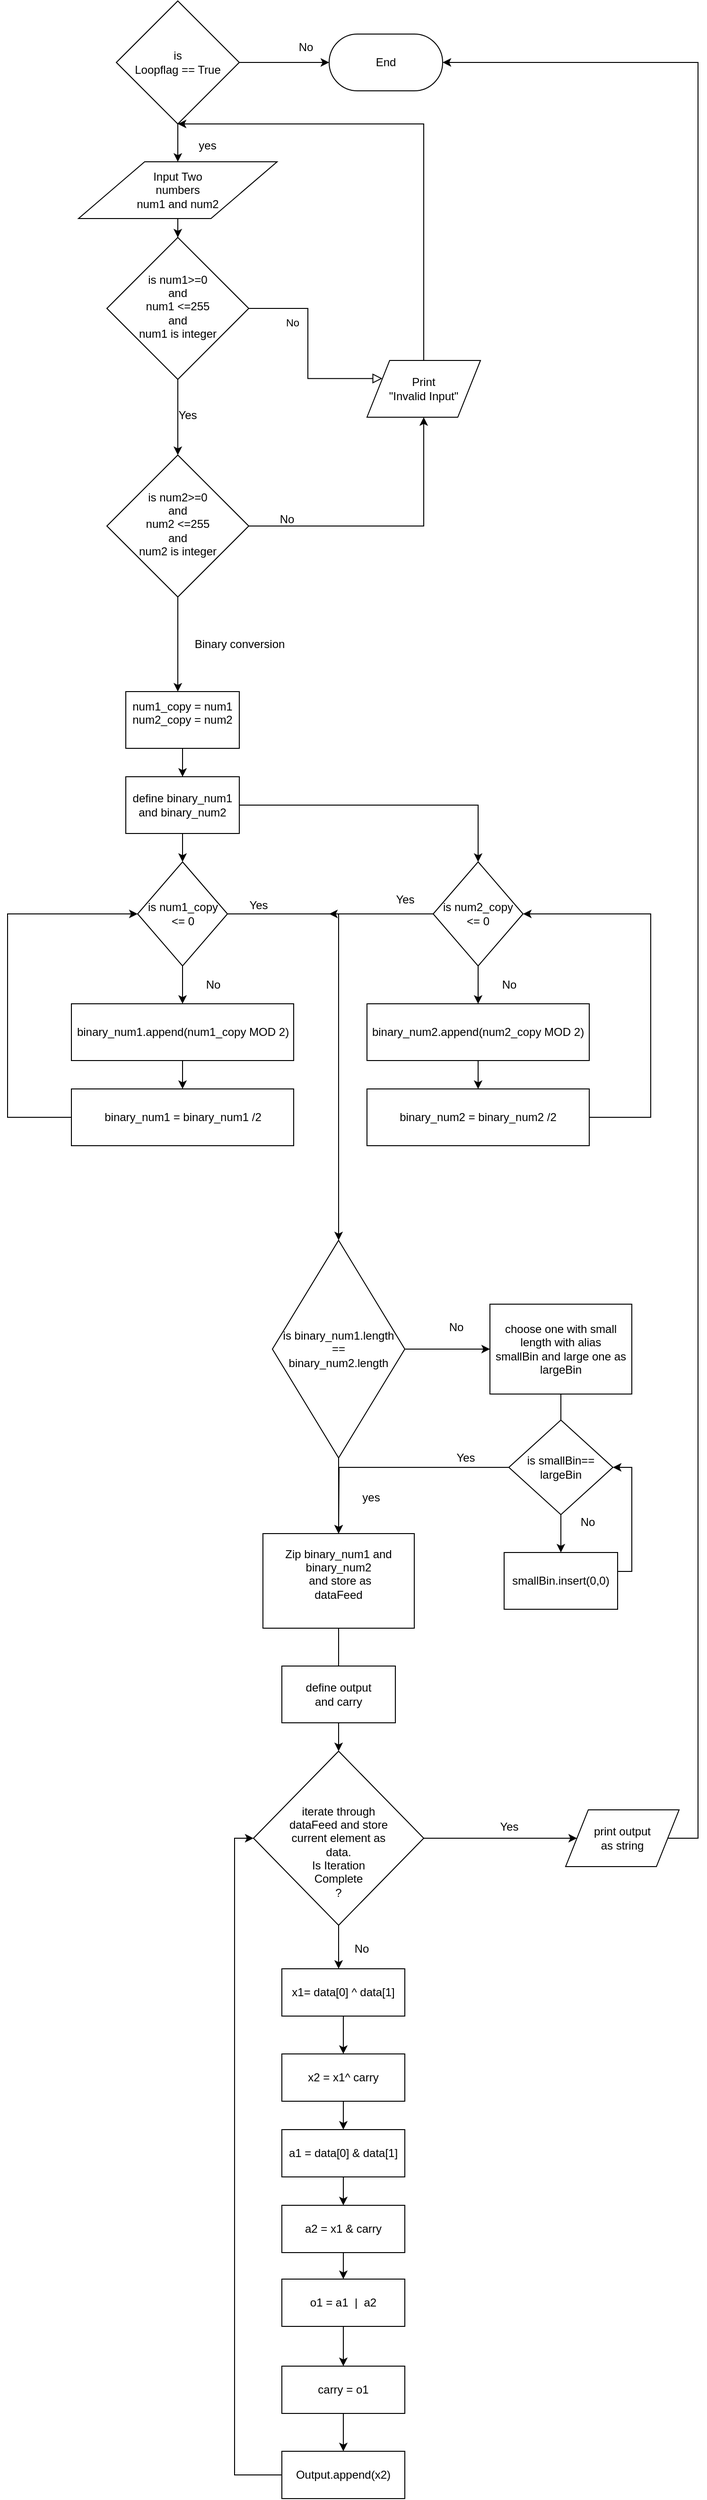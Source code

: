 <mxfile version="13.1.14" type="github"><diagram id="C5RBs43oDa-KdzZeNtuy" name="Page-1"><mxGraphModel dx="868" dy="1642" grid="1" gridSize="10" guides="1" tooltips="1" connect="1" arrows="1" fold="1" page="1" pageScale="1" pageWidth="827" pageHeight="1169" math="0" shadow="0"><root><mxCell id="WIyWlLk6GJQsqaUBKTNV-0"/><mxCell id="WIyWlLk6GJQsqaUBKTNV-1" parent="WIyWlLk6GJQsqaUBKTNV-0"/><mxCell id="WIyWlLk6GJQsqaUBKTNV-5" value="No" style="edgeStyle=orthogonalEdgeStyle;rounded=0;html=1;jettySize=auto;orthogonalLoop=1;fontSize=11;endArrow=block;endFill=0;endSize=8;strokeWidth=1;shadow=0;labelBackgroundColor=none;entryX=0;entryY=0.25;entryDx=0;entryDy=0;" parent="WIyWlLk6GJQsqaUBKTNV-1" source="WIyWlLk6GJQsqaUBKTNV-6" target="belufPj1SgOPesaV6QVh-40" edge="1"><mxGeometry x="-0.571" y="-15" relative="1" as="geometry"><mxPoint as="offset"/><mxPoint x="400" y="310" as="targetPoint"/></mxGeometry></mxCell><mxCell id="belufPj1SgOPesaV6QVh-33" value="" style="edgeStyle=orthogonalEdgeStyle;rounded=0;orthogonalLoop=1;jettySize=auto;html=1;" edge="1" parent="WIyWlLk6GJQsqaUBKTNV-1" source="WIyWlLk6GJQsqaUBKTNV-6" target="belufPj1SgOPesaV6QVh-32"><mxGeometry relative="1" as="geometry"/></mxCell><mxCell id="WIyWlLk6GJQsqaUBKTNV-6" value="&lt;div&gt;is num1&amp;gt;=0 &lt;br&gt;&lt;/div&gt;&lt;div&gt;and &lt;br&gt;&lt;/div&gt;&lt;div&gt;num1 &amp;lt;=255&lt;/div&gt;&lt;div&gt;and &lt;br&gt;&lt;/div&gt;&lt;div&gt;num1 is integer&lt;br&gt;&lt;/div&gt;" style="rhombus;whiteSpace=wrap;html=1;shadow=0;fontFamily=Helvetica;fontSize=12;align=center;strokeWidth=1;spacing=6;spacingTop=-4;" parent="WIyWlLk6GJQsqaUBKTNV-1" vertex="1"><mxGeometry x="145" y="130" width="150" height="150" as="geometry"/></mxCell><mxCell id="belufPj1SgOPesaV6QVh-34" style="edgeStyle=orthogonalEdgeStyle;rounded=0;orthogonalLoop=1;jettySize=auto;html=1;" edge="1" parent="WIyWlLk6GJQsqaUBKTNV-1" source="belufPj1SgOPesaV6QVh-32" target="belufPj1SgOPesaV6QVh-40"><mxGeometry relative="1" as="geometry"><mxPoint x="399.04" y="317.98" as="targetPoint"/></mxGeometry></mxCell><mxCell id="belufPj1SgOPesaV6QVh-42" style="edgeStyle=orthogonalEdgeStyle;rounded=0;orthogonalLoop=1;jettySize=auto;html=1;" edge="1" parent="WIyWlLk6GJQsqaUBKTNV-1" source="belufPj1SgOPesaV6QVh-32"><mxGeometry relative="1" as="geometry"><mxPoint x="220" y="610" as="targetPoint"/></mxGeometry></mxCell><mxCell id="belufPj1SgOPesaV6QVh-32" value="&lt;div&gt;is num2&amp;gt;=0 &lt;br&gt;&lt;/div&gt;&lt;div&gt;and &lt;br&gt;&lt;/div&gt;&lt;div&gt;num2 &amp;lt;=255&lt;/div&gt;&lt;div&gt;and &lt;br&gt;&lt;/div&gt;&lt;div&gt;num2 is integer&lt;br&gt;&lt;/div&gt;" style="rhombus;whiteSpace=wrap;html=1;shadow=0;fontFamily=Helvetica;fontSize=12;align=center;strokeWidth=1;spacing=6;spacingTop=-4;" vertex="1" parent="WIyWlLk6GJQsqaUBKTNV-1"><mxGeometry x="145" y="360" width="150" height="150" as="geometry"/></mxCell><mxCell id="belufPj1SgOPesaV6QVh-6" value="&lt;div&gt;No&lt;/div&gt;&lt;div&gt;&lt;br&gt;&lt;/div&gt;" style="text;html=1;align=center;verticalAlign=middle;resizable=0;points=[];autosize=1;" vertex="1" parent="WIyWlLk6GJQsqaUBKTNV-1"><mxGeometry x="320" y="420" width="30" height="30" as="geometry"/></mxCell><mxCell id="belufPj1SgOPesaV6QVh-14" style="edgeStyle=orthogonalEdgeStyle;rounded=0;orthogonalLoop=1;jettySize=auto;html=1;entryX=0.5;entryY=0;entryDx=0;entryDy=0;" edge="1" parent="WIyWlLk6GJQsqaUBKTNV-1" source="belufPj1SgOPesaV6QVh-9" target="WIyWlLk6GJQsqaUBKTNV-6"><mxGeometry relative="1" as="geometry"/></mxCell><mxCell id="belufPj1SgOPesaV6QVh-9" value="&lt;div&gt;Input Two&lt;/div&gt;&lt;div&gt; numbers&lt;/div&gt;&lt;div&gt;num1 and num2&lt;br&gt;&lt;/div&gt;" style="shape=parallelogram;perimeter=parallelogramPerimeter;whiteSpace=wrap;html=1;size=0.333;" vertex="1" parent="WIyWlLk6GJQsqaUBKTNV-1"><mxGeometry x="115" y="50" width="210" height="60" as="geometry"/></mxCell><mxCell id="belufPj1SgOPesaV6QVh-16" style="edgeStyle=orthogonalEdgeStyle;rounded=0;orthogonalLoop=1;jettySize=auto;html=1;" edge="1" parent="WIyWlLk6GJQsqaUBKTNV-1" source="belufPj1SgOPesaV6QVh-15" target="belufPj1SgOPesaV6QVh-9"><mxGeometry relative="1" as="geometry"/></mxCell><mxCell id="belufPj1SgOPesaV6QVh-28" style="edgeStyle=orthogonalEdgeStyle;rounded=0;orthogonalLoop=1;jettySize=auto;html=1;exitX=1;exitY=0.5;exitDx=0;exitDy=0;" edge="1" parent="WIyWlLk6GJQsqaUBKTNV-1" source="belufPj1SgOPesaV6QVh-15" target="belufPj1SgOPesaV6QVh-27"><mxGeometry relative="1" as="geometry"/></mxCell><mxCell id="belufPj1SgOPesaV6QVh-15" value="&lt;div&gt;is &lt;br&gt;&lt;/div&gt;&lt;div&gt;Loopflag == True&lt;br&gt;&lt;/div&gt;" style="rhombus;whiteSpace=wrap;html=1;" vertex="1" parent="WIyWlLk6GJQsqaUBKTNV-1"><mxGeometry x="155" y="-120" width="130" height="130" as="geometry"/></mxCell><mxCell id="belufPj1SgOPesaV6QVh-18" value="&lt;div&gt;yes&lt;/div&gt;&lt;div&gt;&lt;br&gt;&lt;/div&gt;" style="text;html=1;align=center;verticalAlign=middle;resizable=0;points=[];autosize=1;" vertex="1" parent="WIyWlLk6GJQsqaUBKTNV-1"><mxGeometry x="236" y="25" width="30" height="30" as="geometry"/></mxCell><mxCell id="belufPj1SgOPesaV6QVh-26" value="&lt;div&gt;No&lt;/div&gt;" style="text;html=1;align=center;verticalAlign=middle;resizable=0;points=[];autosize=1;" vertex="1" parent="WIyWlLk6GJQsqaUBKTNV-1"><mxGeometry x="340" y="-81" width="30" height="20" as="geometry"/></mxCell><mxCell id="belufPj1SgOPesaV6QVh-27" value="End" style="rounded=1;whiteSpace=wrap;html=1;arcSize=50;" vertex="1" parent="WIyWlLk6GJQsqaUBKTNV-1"><mxGeometry x="380" y="-85" width="120" height="60" as="geometry"/></mxCell><mxCell id="belufPj1SgOPesaV6QVh-36" value="&lt;div&gt;Yes&lt;/div&gt;&lt;div&gt;&lt;br&gt;&lt;/div&gt;" style="text;html=1;align=center;verticalAlign=middle;resizable=0;points=[];autosize=1;" vertex="1" parent="WIyWlLk6GJQsqaUBKTNV-1"><mxGeometry x="210" y="310" width="40" height="30" as="geometry"/></mxCell><mxCell id="belufPj1SgOPesaV6QVh-41" style="edgeStyle=orthogonalEdgeStyle;rounded=0;orthogonalLoop=1;jettySize=auto;html=1;entryX=0.5;entryY=1;entryDx=0;entryDy=0;" edge="1" parent="WIyWlLk6GJQsqaUBKTNV-1" source="belufPj1SgOPesaV6QVh-40" target="belufPj1SgOPesaV6QVh-15"><mxGeometry relative="1" as="geometry"><Array as="points"><mxPoint x="480" y="10"/></Array></mxGeometry></mxCell><mxCell id="belufPj1SgOPesaV6QVh-40" value="&lt;div&gt;Print &lt;br&gt;&lt;/div&gt;&lt;div&gt;&quot;Invalid Input&quot;&lt;br&gt;&lt;/div&gt;" style="shape=parallelogram;perimeter=parallelogramPerimeter;whiteSpace=wrap;html=1;" vertex="1" parent="WIyWlLk6GJQsqaUBKTNV-1"><mxGeometry x="420" y="260" width="120" height="60" as="geometry"/></mxCell><mxCell id="belufPj1SgOPesaV6QVh-44" value="Binary conversion" style="text;html=1;align=center;verticalAlign=middle;resizable=0;points=[];autosize=1;" vertex="1" parent="WIyWlLk6GJQsqaUBKTNV-1"><mxGeometry x="230" y="550" width="110" height="20" as="geometry"/></mxCell><mxCell id="belufPj1SgOPesaV6QVh-48" value="" style="edgeStyle=orthogonalEdgeStyle;rounded=0;orthogonalLoop=1;jettySize=auto;html=1;entryX=0.5;entryY=0;entryDx=0;entryDy=0;" edge="1" parent="WIyWlLk6GJQsqaUBKTNV-1" source="belufPj1SgOPesaV6QVh-46" target="belufPj1SgOPesaV6QVh-49"><mxGeometry relative="1" as="geometry"><mxPoint x="225" y="750" as="targetPoint"/></mxGeometry></mxCell><mxCell id="belufPj1SgOPesaV6QVh-53" style="edgeStyle=orthogonalEdgeStyle;rounded=0;orthogonalLoop=1;jettySize=auto;html=1;exitX=0.5;exitY=1;exitDx=0;exitDy=0;entryX=0.5;entryY=0;entryDx=0;entryDy=0;" edge="1" parent="WIyWlLk6GJQsqaUBKTNV-1" source="belufPj1SgOPesaV6QVh-46" target="belufPj1SgOPesaV6QVh-51"><mxGeometry relative="1" as="geometry"/></mxCell><mxCell id="belufPj1SgOPesaV6QVh-46" value="&lt;div&gt;num1_copy = num1&lt;/div&gt;&lt;div&gt;num2_copy = num2&lt;/div&gt;&lt;div&gt;&lt;br&gt;&lt;/div&gt;" style="rounded=0;whiteSpace=wrap;html=1;" vertex="1" parent="WIyWlLk6GJQsqaUBKTNV-1"><mxGeometry x="165" y="610" width="120" height="60" as="geometry"/></mxCell><mxCell id="belufPj1SgOPesaV6QVh-54" style="edgeStyle=orthogonalEdgeStyle;rounded=0;orthogonalLoop=1;jettySize=auto;html=1;entryX=0.5;entryY=0;entryDx=0;entryDy=0;" edge="1" parent="WIyWlLk6GJQsqaUBKTNV-1" source="belufPj1SgOPesaV6QVh-49" target="belufPj1SgOPesaV6QVh-57"><mxGeometry relative="1" as="geometry"><mxPoint x="225" y="950" as="targetPoint"/></mxGeometry></mxCell><mxCell id="belufPj1SgOPesaV6QVh-74" value="" style="edgeStyle=orthogonalEdgeStyle;rounded=0;orthogonalLoop=1;jettySize=auto;html=1;" edge="1" parent="WIyWlLk6GJQsqaUBKTNV-1" source="belufPj1SgOPesaV6QVh-49" target="belufPj1SgOPesaV6QVh-80"><mxGeometry relative="1" as="geometry"><mxPoint x="390" y="1170" as="targetPoint"/></mxGeometry></mxCell><mxCell id="belufPj1SgOPesaV6QVh-49" value="&lt;div&gt;is num1_copy&lt;/div&gt;&lt;div&gt;&amp;lt;= 0&lt;br&gt;&lt;/div&gt;" style="rhombus;whiteSpace=wrap;html=1;" vertex="1" parent="WIyWlLk6GJQsqaUBKTNV-1"><mxGeometry x="177.5" y="790" width="95" height="110" as="geometry"/></mxCell><mxCell id="belufPj1SgOPesaV6QVh-64" style="edgeStyle=orthogonalEdgeStyle;rounded=0;orthogonalLoop=1;jettySize=auto;html=1;exitX=1;exitY=0.5;exitDx=0;exitDy=0;" edge="1" parent="WIyWlLk6GJQsqaUBKTNV-1" source="belufPj1SgOPesaV6QVh-51" target="belufPj1SgOPesaV6QVh-66"><mxGeometry relative="1" as="geometry"><mxPoint x="400" y="790" as="targetPoint"/></mxGeometry></mxCell><mxCell id="belufPj1SgOPesaV6QVh-51" value="&lt;div&gt;define binary_num1&lt;/div&gt;&lt;div&gt;and binary_num2&lt;br&gt;&lt;/div&gt;" style="rounded=0;whiteSpace=wrap;html=1;" vertex="1" parent="WIyWlLk6GJQsqaUBKTNV-1"><mxGeometry x="165" y="700" width="120" height="60" as="geometry"/></mxCell><mxCell id="belufPj1SgOPesaV6QVh-55" value="No" style="text;html=1;align=center;verticalAlign=middle;resizable=0;points=[];autosize=1;" vertex="1" parent="WIyWlLk6GJQsqaUBKTNV-1"><mxGeometry x="242" y="910" width="30" height="20" as="geometry"/></mxCell><mxCell id="belufPj1SgOPesaV6QVh-59" value="" style="edgeStyle=orthogonalEdgeStyle;rounded=0;orthogonalLoop=1;jettySize=auto;html=1;" edge="1" parent="WIyWlLk6GJQsqaUBKTNV-1" source="belufPj1SgOPesaV6QVh-57" target="belufPj1SgOPesaV6QVh-58"><mxGeometry relative="1" as="geometry"/></mxCell><mxCell id="belufPj1SgOPesaV6QVh-57" value="binary_num1.append(num1_copy MOD 2)" style="rounded=0;whiteSpace=wrap;html=1;" vertex="1" parent="WIyWlLk6GJQsqaUBKTNV-1"><mxGeometry x="107.5" y="940" width="235" height="60" as="geometry"/></mxCell><mxCell id="belufPj1SgOPesaV6QVh-61" style="edgeStyle=orthogonalEdgeStyle;rounded=0;orthogonalLoop=1;jettySize=auto;html=1;entryX=0;entryY=0.5;entryDx=0;entryDy=0;" edge="1" parent="WIyWlLk6GJQsqaUBKTNV-1" source="belufPj1SgOPesaV6QVh-58" target="belufPj1SgOPesaV6QVh-49"><mxGeometry relative="1" as="geometry"><mxPoint x="40" y="840" as="targetPoint"/><Array as="points"><mxPoint x="40" y="1060"/><mxPoint x="40" y="845"/></Array></mxGeometry></mxCell><mxCell id="belufPj1SgOPesaV6QVh-58" value="binary_num1 = binary_num1 /2" style="rounded=0;whiteSpace=wrap;html=1;" vertex="1" parent="WIyWlLk6GJQsqaUBKTNV-1"><mxGeometry x="107.5" y="1030" width="235" height="60" as="geometry"/></mxCell><mxCell id="belufPj1SgOPesaV6QVh-65" style="edgeStyle=orthogonalEdgeStyle;rounded=0;orthogonalLoop=1;jettySize=auto;html=1;entryX=0.5;entryY=0;entryDx=0;entryDy=0;" edge="1" source="belufPj1SgOPesaV6QVh-66" target="belufPj1SgOPesaV6QVh-69" parent="WIyWlLk6GJQsqaUBKTNV-1"><mxGeometry relative="1" as="geometry"><mxPoint x="537.5" y="950" as="targetPoint"/></mxGeometry></mxCell><mxCell id="belufPj1SgOPesaV6QVh-76" value="" style="edgeStyle=orthogonalEdgeStyle;rounded=0;orthogonalLoop=1;jettySize=auto;html=1;" edge="1" parent="WIyWlLk6GJQsqaUBKTNV-1" source="belufPj1SgOPesaV6QVh-66"><mxGeometry relative="1" as="geometry"><mxPoint x="380" y="845" as="targetPoint"/></mxGeometry></mxCell><mxCell id="belufPj1SgOPesaV6QVh-66" value="&lt;div&gt;is num2_copy&lt;/div&gt;&lt;div&gt;&amp;lt;= 0&lt;br&gt;&lt;/div&gt;" style="rhombus;whiteSpace=wrap;html=1;" vertex="1" parent="WIyWlLk6GJQsqaUBKTNV-1"><mxGeometry x="490" y="790" width="95" height="110" as="geometry"/></mxCell><mxCell id="belufPj1SgOPesaV6QVh-67" value="No" style="text;html=1;align=center;verticalAlign=middle;resizable=0;points=[];autosize=1;" vertex="1" parent="WIyWlLk6GJQsqaUBKTNV-1"><mxGeometry x="554.5" y="910" width="30" height="20" as="geometry"/></mxCell><mxCell id="belufPj1SgOPesaV6QVh-68" value="" style="edgeStyle=orthogonalEdgeStyle;rounded=0;orthogonalLoop=1;jettySize=auto;html=1;" edge="1" source="belufPj1SgOPesaV6QVh-69" target="belufPj1SgOPesaV6QVh-70" parent="WIyWlLk6GJQsqaUBKTNV-1"><mxGeometry relative="1" as="geometry"/></mxCell><mxCell id="belufPj1SgOPesaV6QVh-69" value="binary_num2.append(num2_copy MOD 2)" style="rounded=0;whiteSpace=wrap;html=1;" vertex="1" parent="WIyWlLk6GJQsqaUBKTNV-1"><mxGeometry x="420" y="940" width="235" height="60" as="geometry"/></mxCell><mxCell id="belufPj1SgOPesaV6QVh-71" style="edgeStyle=orthogonalEdgeStyle;rounded=0;orthogonalLoop=1;jettySize=auto;html=1;entryX=1;entryY=0.5;entryDx=0;entryDy=0;" edge="1" parent="WIyWlLk6GJQsqaUBKTNV-1" source="belufPj1SgOPesaV6QVh-70" target="belufPj1SgOPesaV6QVh-66"><mxGeometry relative="1" as="geometry"><mxPoint x="740" y="840" as="targetPoint"/><Array as="points"><mxPoint x="720" y="1060"/><mxPoint x="720" y="845"/></Array></mxGeometry></mxCell><mxCell id="belufPj1SgOPesaV6QVh-70" value="binary_num2 = binary_num2 /2" style="rounded=0;whiteSpace=wrap;html=1;" vertex="1" parent="WIyWlLk6GJQsqaUBKTNV-1"><mxGeometry x="420" y="1030" width="235" height="60" as="geometry"/></mxCell><mxCell id="belufPj1SgOPesaV6QVh-77" value="&lt;div&gt;Yes&lt;/div&gt;&lt;div&gt;&lt;br&gt;&lt;/div&gt;" style="text;html=1;align=center;verticalAlign=middle;resizable=0;points=[];autosize=1;" vertex="1" parent="WIyWlLk6GJQsqaUBKTNV-1"><mxGeometry x="285" y="828" width="40" height="30" as="geometry"/></mxCell><mxCell id="belufPj1SgOPesaV6QVh-78" value="Yes" style="text;html=1;align=center;verticalAlign=middle;resizable=0;points=[];autosize=1;" vertex="1" parent="WIyWlLk6GJQsqaUBKTNV-1"><mxGeometry x="440" y="820" width="40" height="20" as="geometry"/></mxCell><mxCell id="belufPj1SgOPesaV6QVh-82" value="" style="edgeStyle=orthogonalEdgeStyle;rounded=0;orthogonalLoop=1;jettySize=auto;html=1;entryX=0;entryY=0.5;entryDx=0;entryDy=0;" edge="1" parent="WIyWlLk6GJQsqaUBKTNV-1" source="belufPj1SgOPesaV6QVh-80"><mxGeometry relative="1" as="geometry"><mxPoint x="550" y="1305" as="targetPoint"/></mxGeometry></mxCell><mxCell id="belufPj1SgOPesaV6QVh-93" value="" style="edgeStyle=orthogonalEdgeStyle;rounded=0;orthogonalLoop=1;jettySize=auto;html=1;" edge="1" parent="WIyWlLk6GJQsqaUBKTNV-1" source="belufPj1SgOPesaV6QVh-80"><mxGeometry relative="1" as="geometry"><mxPoint x="390" y="1500" as="targetPoint"/></mxGeometry></mxCell><mxCell id="belufPj1SgOPesaV6QVh-80" value="&lt;div&gt;is binary_num1.length&lt;/div&gt;&lt;div&gt;==&lt;/div&gt;&lt;div&gt;binary_num2.length&lt;br&gt;&lt;/div&gt;" style="rhombus;whiteSpace=wrap;html=1;" vertex="1" parent="WIyWlLk6GJQsqaUBKTNV-1"><mxGeometry x="320" y="1190" width="140" height="230" as="geometry"/></mxCell><mxCell id="belufPj1SgOPesaV6QVh-88" value="" style="edgeStyle=orthogonalEdgeStyle;rounded=0;orthogonalLoop=1;jettySize=auto;html=1;" edge="1" parent="WIyWlLk6GJQsqaUBKTNV-1" source="belufPj1SgOPesaV6QVh-86" target="belufPj1SgOPesaV6QVh-87"><mxGeometry relative="1" as="geometry"/></mxCell><mxCell id="belufPj1SgOPesaV6QVh-86" value="&lt;div&gt;choose one with small length with alias&lt;/div&gt;&lt;div&gt;smallBin and large one as largeBin&lt;br&gt;&lt;/div&gt;" style="rounded=0;whiteSpace=wrap;html=1;" vertex="1" parent="WIyWlLk6GJQsqaUBKTNV-1"><mxGeometry x="550" y="1257.5" width="150" height="95" as="geometry"/></mxCell><mxCell id="belufPj1SgOPesaV6QVh-95" style="edgeStyle=orthogonalEdgeStyle;rounded=0;orthogonalLoop=1;jettySize=auto;html=1;entryX=1;entryY=0.5;entryDx=0;entryDy=0;" edge="1" parent="WIyWlLk6GJQsqaUBKTNV-1" source="belufPj1SgOPesaV6QVh-87" target="belufPj1SgOPesaV6QVh-89"><mxGeometry relative="1" as="geometry"><mxPoint x="720" y="1430" as="targetPoint"/><Array as="points"><mxPoint x="700" y="1540"/><mxPoint x="700" y="1430"/></Array></mxGeometry></mxCell><mxCell id="belufPj1SgOPesaV6QVh-87" value="smallBin.insert(0,0)" style="rounded=0;whiteSpace=wrap;html=1;" vertex="1" parent="WIyWlLk6GJQsqaUBKTNV-1"><mxGeometry x="565" y="1520" width="120" height="60" as="geometry"/></mxCell><mxCell id="belufPj1SgOPesaV6QVh-96" style="edgeStyle=orthogonalEdgeStyle;rounded=0;orthogonalLoop=1;jettySize=auto;html=1;" edge="1" parent="WIyWlLk6GJQsqaUBKTNV-1" source="belufPj1SgOPesaV6QVh-89"><mxGeometry relative="1" as="geometry"><mxPoint x="390" y="1500" as="targetPoint"/></mxGeometry></mxCell><mxCell id="belufPj1SgOPesaV6QVh-89" value="&lt;div&gt;is smallBin==&lt;/div&gt;&lt;div&gt;largeBin&lt;br&gt;&lt;/div&gt;" style="rhombus;whiteSpace=wrap;html=1;" vertex="1" parent="WIyWlLk6GJQsqaUBKTNV-1"><mxGeometry x="570" y="1380" width="110" height="100" as="geometry"/></mxCell><mxCell id="belufPj1SgOPesaV6QVh-90" value="&lt;div&gt;No&lt;/div&gt;&lt;div&gt;&lt;br&gt;&lt;/div&gt;" style="text;html=1;align=center;verticalAlign=middle;resizable=0;points=[];autosize=1;" vertex="1" parent="WIyWlLk6GJQsqaUBKTNV-1"><mxGeometry x="638" y="1480" width="30" height="30" as="geometry"/></mxCell><mxCell id="belufPj1SgOPesaV6QVh-91" value="&lt;div&gt;No&lt;/div&gt;" style="text;html=1;align=center;verticalAlign=middle;resizable=0;points=[];autosize=1;" vertex="1" parent="WIyWlLk6GJQsqaUBKTNV-1"><mxGeometry x="499" y="1272" width="30" height="20" as="geometry"/></mxCell><mxCell id="belufPj1SgOPesaV6QVh-94" value="&lt;div&gt;yes&lt;/div&gt;&lt;div&gt;&lt;br&gt;&lt;/div&gt;" style="text;html=1;align=center;verticalAlign=middle;resizable=0;points=[];autosize=1;" vertex="1" parent="WIyWlLk6GJQsqaUBKTNV-1"><mxGeometry x="409" y="1454" width="30" height="30" as="geometry"/></mxCell><mxCell id="belufPj1SgOPesaV6QVh-97" value="Yes" style="text;html=1;align=center;verticalAlign=middle;resizable=0;points=[];autosize=1;" vertex="1" parent="WIyWlLk6GJQsqaUBKTNV-1"><mxGeometry x="504" y="1410" width="40" height="20" as="geometry"/></mxCell><mxCell id="belufPj1SgOPesaV6QVh-102" style="edgeStyle=orthogonalEdgeStyle;rounded=0;orthogonalLoop=1;jettySize=auto;html=1;" edge="1" parent="WIyWlLk6GJQsqaUBKTNV-1" source="belufPj1SgOPesaV6QVh-98" target="belufPj1SgOPesaV6QVh-101"><mxGeometry relative="1" as="geometry"/></mxCell><mxCell id="belufPj1SgOPesaV6QVh-98" value="&lt;div&gt;Zip binary_num1 and &lt;br&gt;&lt;/div&gt;&lt;div&gt;binary_num2&lt;br&gt;&lt;/div&gt;&lt;div&gt;&amp;nbsp;and store as&lt;/div&gt;&lt;div&gt;dataFeed&lt;br&gt; &lt;/div&gt;&lt;div&gt;&lt;br&gt;&lt;/div&gt;" style="rounded=0;whiteSpace=wrap;html=1;" vertex="1" parent="WIyWlLk6GJQsqaUBKTNV-1"><mxGeometry x="310" y="1500" width="160" height="100" as="geometry"/></mxCell><mxCell id="belufPj1SgOPesaV6QVh-103" style="edgeStyle=orthogonalEdgeStyle;rounded=0;orthogonalLoop=1;jettySize=auto;html=1;entryX=0;entryY=0.5;entryDx=0;entryDy=0;" edge="1" parent="WIyWlLk6GJQsqaUBKTNV-1" source="belufPj1SgOPesaV6QVh-101" target="belufPj1SgOPesaV6QVh-108"><mxGeometry relative="1" as="geometry"><mxPoint x="630" y="1742" as="targetPoint"/></mxGeometry></mxCell><mxCell id="belufPj1SgOPesaV6QVh-110" style="edgeStyle=orthogonalEdgeStyle;rounded=0;orthogonalLoop=1;jettySize=auto;html=1;" edge="1" parent="WIyWlLk6GJQsqaUBKTNV-1" source="belufPj1SgOPesaV6QVh-101"><mxGeometry relative="1" as="geometry"><mxPoint x="390" y="1960" as="targetPoint"/></mxGeometry></mxCell><mxCell id="belufPj1SgOPesaV6QVh-101" value="&lt;div&gt;&lt;br&gt;&lt;/div&gt;&lt;div&gt;&lt;br&gt;&lt;/div&gt;&lt;div&gt;iterate through &lt;br&gt;&lt;/div&gt;&lt;div&gt;dataFeed and store&lt;/div&gt;&lt;div&gt;current element as &lt;br&gt;&lt;/div&gt;&lt;div&gt;data.&lt;/div&gt;&lt;div&gt;Is Iteration&lt;/div&gt;&lt;div&gt;Complete&lt;br&gt;&lt;/div&gt;?" style="rhombus;whiteSpace=wrap;html=1;" vertex="1" parent="WIyWlLk6GJQsqaUBKTNV-1"><mxGeometry x="300" y="1730" width="180" height="184" as="geometry"/></mxCell><mxCell id="belufPj1SgOPesaV6QVh-104" value="Yes" style="text;html=1;align=center;verticalAlign=middle;resizable=0;points=[];autosize=1;" vertex="1" parent="WIyWlLk6GJQsqaUBKTNV-1"><mxGeometry x="550" y="1800" width="40" height="20" as="geometry"/></mxCell><mxCell id="belufPj1SgOPesaV6QVh-127" style="edgeStyle=orthogonalEdgeStyle;rounded=0;orthogonalLoop=1;jettySize=auto;html=1;entryX=1;entryY=0.5;entryDx=0;entryDy=0;" edge="1" parent="WIyWlLk6GJQsqaUBKTNV-1" source="belufPj1SgOPesaV6QVh-108" target="belufPj1SgOPesaV6QVh-27"><mxGeometry relative="1" as="geometry"><Array as="points"><mxPoint x="770" y="1822"/><mxPoint x="770" y="-55"/></Array></mxGeometry></mxCell><mxCell id="belufPj1SgOPesaV6QVh-108" value="&lt;div&gt;print output &lt;br&gt;&lt;/div&gt;&lt;div&gt;as string&lt;/div&gt;" style="shape=parallelogram;perimeter=parallelogramPerimeter;whiteSpace=wrap;html=1;" vertex="1" parent="WIyWlLk6GJQsqaUBKTNV-1"><mxGeometry x="630" y="1792" width="120" height="60" as="geometry"/></mxCell><mxCell id="belufPj1SgOPesaV6QVh-109" value="&lt;div&gt;define output&lt;/div&gt;&lt;div&gt;and carry&lt;br&gt;&lt;/div&gt;" style="rounded=0;whiteSpace=wrap;html=1;" vertex="1" parent="WIyWlLk6GJQsqaUBKTNV-1"><mxGeometry x="330" y="1640" width="120" height="60" as="geometry"/></mxCell><mxCell id="belufPj1SgOPesaV6QVh-113" value="" style="edgeStyle=orthogonalEdgeStyle;rounded=0;orthogonalLoop=1;jettySize=auto;html=1;" edge="1" parent="WIyWlLk6GJQsqaUBKTNV-1" source="belufPj1SgOPesaV6QVh-111" target="belufPj1SgOPesaV6QVh-112"><mxGeometry relative="1" as="geometry"/></mxCell><mxCell id="belufPj1SgOPesaV6QVh-111" value="x1= data[0] ^ data[1]" style="rounded=0;whiteSpace=wrap;html=1;" vertex="1" parent="WIyWlLk6GJQsqaUBKTNV-1"><mxGeometry x="330" y="1960" width="130" height="50" as="geometry"/></mxCell><mxCell id="belufPj1SgOPesaV6QVh-115" value="" style="edgeStyle=orthogonalEdgeStyle;rounded=0;orthogonalLoop=1;jettySize=auto;html=1;" edge="1" parent="WIyWlLk6GJQsqaUBKTNV-1" source="belufPj1SgOPesaV6QVh-112" target="belufPj1SgOPesaV6QVh-114"><mxGeometry relative="1" as="geometry"/></mxCell><mxCell id="belufPj1SgOPesaV6QVh-112" value="x2 = x1^ carry" style="rounded=0;whiteSpace=wrap;html=1;" vertex="1" parent="WIyWlLk6GJQsqaUBKTNV-1"><mxGeometry x="330" y="2050" width="130" height="50" as="geometry"/></mxCell><mxCell id="belufPj1SgOPesaV6QVh-118" value="" style="edgeStyle=orthogonalEdgeStyle;rounded=0;orthogonalLoop=1;jettySize=auto;html=1;" edge="1" parent="WIyWlLk6GJQsqaUBKTNV-1" source="belufPj1SgOPesaV6QVh-114" target="belufPj1SgOPesaV6QVh-117"><mxGeometry relative="1" as="geometry"/></mxCell><mxCell id="belufPj1SgOPesaV6QVh-114" value="a1 = data[0] &amp;amp; data[1] " style="rounded=0;whiteSpace=wrap;html=1;" vertex="1" parent="WIyWlLk6GJQsqaUBKTNV-1"><mxGeometry x="330" y="2130" width="130" height="50" as="geometry"/></mxCell><mxCell id="belufPj1SgOPesaV6QVh-120" value="" style="edgeStyle=orthogonalEdgeStyle;rounded=0;orthogonalLoop=1;jettySize=auto;html=1;" edge="1" parent="WIyWlLk6GJQsqaUBKTNV-1" source="belufPj1SgOPesaV6QVh-117" target="belufPj1SgOPesaV6QVh-119"><mxGeometry relative="1" as="geometry"/></mxCell><mxCell id="belufPj1SgOPesaV6QVh-117" value="a2 = x1 &amp;amp; carry" style="rounded=0;whiteSpace=wrap;html=1;" vertex="1" parent="WIyWlLk6GJQsqaUBKTNV-1"><mxGeometry x="330" y="2210" width="130" height="50" as="geometry"/></mxCell><mxCell id="belufPj1SgOPesaV6QVh-122" value="" style="edgeStyle=orthogonalEdgeStyle;rounded=0;orthogonalLoop=1;jettySize=auto;html=1;" edge="1" parent="WIyWlLk6GJQsqaUBKTNV-1" source="belufPj1SgOPesaV6QVh-119" target="belufPj1SgOPesaV6QVh-121"><mxGeometry relative="1" as="geometry"/></mxCell><mxCell id="belufPj1SgOPesaV6QVh-119" value="o1 = a1&amp;nbsp; |&amp;nbsp; a2" style="rounded=0;whiteSpace=wrap;html=1;" vertex="1" parent="WIyWlLk6GJQsqaUBKTNV-1"><mxGeometry x="330" y="2288" width="130" height="50" as="geometry"/></mxCell><mxCell id="belufPj1SgOPesaV6QVh-123" style="edgeStyle=orthogonalEdgeStyle;rounded=0;orthogonalLoop=1;jettySize=auto;html=1;entryX=0;entryY=0.5;entryDx=0;entryDy=0;exitX=0;exitY=0.5;exitDx=0;exitDy=0;" edge="1" parent="WIyWlLk6GJQsqaUBKTNV-1" source="belufPj1SgOPesaV6QVh-124" target="belufPj1SgOPesaV6QVh-101"><mxGeometry relative="1" as="geometry"><mxPoint x="220" y="1808" as="targetPoint"/><mxPoint x="290" y="2440" as="sourcePoint"/><Array as="points"><mxPoint x="280" y="2495"/><mxPoint x="280" y="1822"/></Array></mxGeometry></mxCell><mxCell id="belufPj1SgOPesaV6QVh-125" value="" style="edgeStyle=orthogonalEdgeStyle;rounded=0;orthogonalLoop=1;jettySize=auto;html=1;" edge="1" parent="WIyWlLk6GJQsqaUBKTNV-1" source="belufPj1SgOPesaV6QVh-121" target="belufPj1SgOPesaV6QVh-124"><mxGeometry relative="1" as="geometry"/></mxCell><mxCell id="belufPj1SgOPesaV6QVh-121" value="carry = o1" style="rounded=0;whiteSpace=wrap;html=1;" vertex="1" parent="WIyWlLk6GJQsqaUBKTNV-1"><mxGeometry x="330" y="2380" width="130" height="50" as="geometry"/></mxCell><mxCell id="belufPj1SgOPesaV6QVh-124" value="Output.append(x2)" style="rounded=0;whiteSpace=wrap;html=1;" vertex="1" parent="WIyWlLk6GJQsqaUBKTNV-1"><mxGeometry x="330" y="2470" width="130" height="50" as="geometry"/></mxCell><mxCell id="belufPj1SgOPesaV6QVh-126" value="No" style="text;html=1;align=center;verticalAlign=middle;resizable=0;points=[];autosize=1;" vertex="1" parent="WIyWlLk6GJQsqaUBKTNV-1"><mxGeometry x="399" y="1929" width="30" height="20" as="geometry"/></mxCell></root></mxGraphModel></diagram></mxfile>